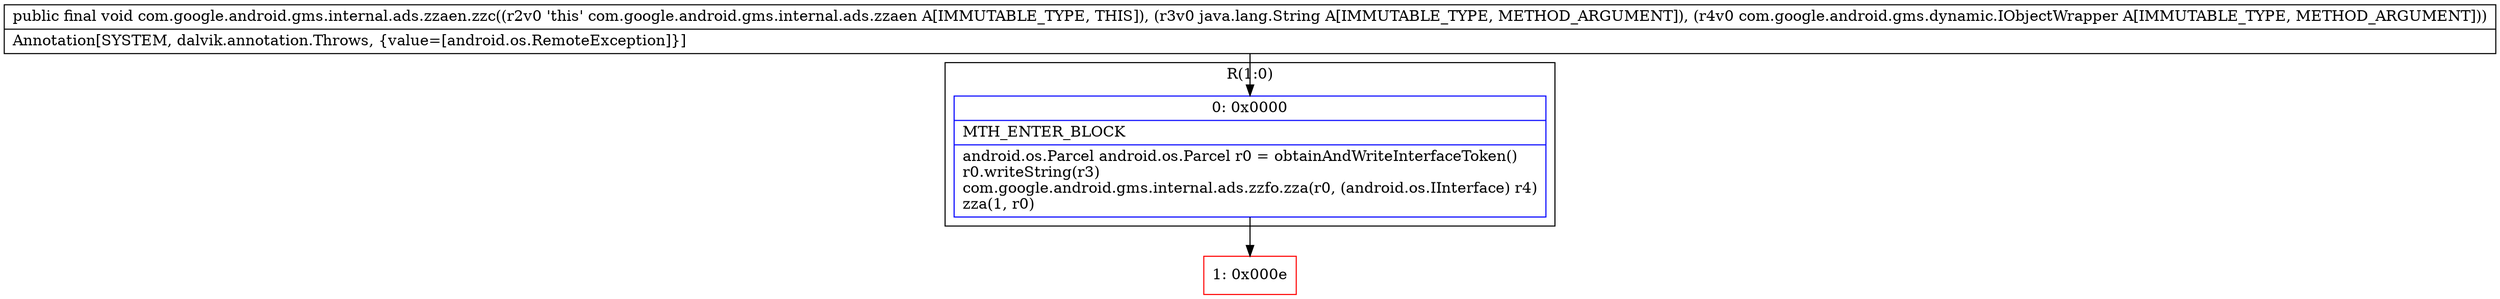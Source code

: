 digraph "CFG forcom.google.android.gms.internal.ads.zzaen.zzc(Ljava\/lang\/String;Lcom\/google\/android\/gms\/dynamic\/IObjectWrapper;)V" {
subgraph cluster_Region_737779653 {
label = "R(1:0)";
node [shape=record,color=blue];
Node_0 [shape=record,label="{0\:\ 0x0000|MTH_ENTER_BLOCK\l|android.os.Parcel android.os.Parcel r0 = obtainAndWriteInterfaceToken()\lr0.writeString(r3)\lcom.google.android.gms.internal.ads.zzfo.zza(r0, (android.os.IInterface) r4)\lzza(1, r0)\l}"];
}
Node_1 [shape=record,color=red,label="{1\:\ 0x000e}"];
MethodNode[shape=record,label="{public final void com.google.android.gms.internal.ads.zzaen.zzc((r2v0 'this' com.google.android.gms.internal.ads.zzaen A[IMMUTABLE_TYPE, THIS]), (r3v0 java.lang.String A[IMMUTABLE_TYPE, METHOD_ARGUMENT]), (r4v0 com.google.android.gms.dynamic.IObjectWrapper A[IMMUTABLE_TYPE, METHOD_ARGUMENT]))  | Annotation[SYSTEM, dalvik.annotation.Throws, \{value=[android.os.RemoteException]\}]\l}"];
MethodNode -> Node_0;
Node_0 -> Node_1;
}

